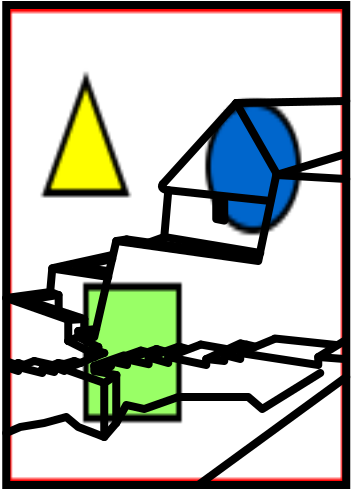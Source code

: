 <?xml version="1.0" encoding="UTF-8"?>
<dia:diagram xmlns:dia="http://www.lysator.liu.se/~alla/dia/">
  <dia:layer name="Segundo plano" visible="true" connectable="true">
    <dia:object type="Standard - Image" version="0" id="O0">
      <dia:attribute name="obj_pos">
        <dia:point val="17,23"/>
      </dia:attribute>
      <dia:attribute name="obj_bb">
        <dia:rectangle val="17,23;34,47.044"/>
      </dia:attribute>
      <dia:attribute name="elem_corner">
        <dia:point val="17,23"/>
      </dia:attribute>
      <dia:attribute name="elem_width">
        <dia:real val="17"/>
      </dia:attribute>
      <dia:attribute name="elem_height">
        <dia:real val="24.044"/>
      </dia:attribute>
      <dia:attribute name="draw_border">
        <dia:boolean val="false"/>
      </dia:attribute>
      <dia:attribute name="keep_aspect">
        <dia:boolean val="true"/>
      </dia:attribute>
      <dia:attribute name="file">
        <dia:string>#/home/fernando/Proyectos/LIBROS/FORMULATION/CUENTO-ZANDOR/ebook/book/pictures/cuzco-casa-1b.jpg#</dia:string>
      </dia:attribute>
    </dia:object>
  </dia:layer>
  <dia:layer name="Nova camada 1" visible="true" connectable="true" active="true">
    <dia:object type="Standard - PolyLine" version="0" id="O1">
      <dia:attribute name="obj_pos">
        <dia:point val="21.5,39.2"/>
      </dia:attribute>
      <dia:attribute name="obj_bb">
        <dia:rectangle val="19.747,31.291;34.211,39.868"/>
      </dia:attribute>
      <dia:attribute name="poly_points">
        <dia:point val="21.5,39.2"/>
        <dia:point val="20.6,39.3"/>
        <dia:point val="21.4,39.6"/>
        <dia:point val="22.5,34.8"/>
        <dia:point val="29.6,35.8"/>
        <dia:point val="30.5,31.5"/>
        <dia:point val="34,31.7"/>
      </dia:attribute>
      <dia:attribute name="line_width">
        <dia:real val="0.4"/>
      </dia:attribute>
      <dia:attribute name="line_join">
        <dia:enum val="1"/>
      </dia:attribute>
      <dia:attribute name="line_caps">
        <dia:enum val="1"/>
      </dia:attribute>
    </dia:object>
    <dia:object type="Standard - PolyLine" version="0" id="O2">
      <dia:attribute name="obj_pos">
        <dia:point val="17.05,41.12"/>
      </dia:attribute>
      <dia:attribute name="obj_bb">
        <dia:rectangle val="16.798,40.167;34.115,42.121"/>
      </dia:attribute>
      <dia:attribute name="poly_points">
        <dia:point val="17.05,41.12"/>
        <dia:point val="17.6,41.3"/>
        <dia:point val="17.6,41.1"/>
        <dia:point val="18.8,41.4"/>
        <dia:point val="18.8,41.2"/>
        <dia:point val="19.4,41.35"/>
        <dia:point val="19.4,41.1"/>
        <dia:point val="19.9,41.3"/>
        <dia:point val="19.9,41.2"/>
        <dia:point val="21.9,41.9"/>
        <dia:point val="22.51,41.502"/>
        <dia:point val="21.4,41.3"/>
        <dia:point val="21.4,41.04"/>
        <dia:point val="21.9,41.18"/>
        <dia:point val="21.9,41"/>
        <dia:point val="22.24,41.06"/>
        <dia:point val="22.24,40.82"/>
        <dia:point val="23.04,41"/>
        <dia:point val="23.04,40.72"/>
        <dia:point val="24.12,40.96"/>
        <dia:point val="24.12,40.62"/>
        <dia:point val="25.1,40.9"/>
        <dia:point val="25.1,40.6"/>
        <dia:point val="27,41"/>
        <dia:point val="27,40.7"/>
        <dia:point val="27.9,40.8"/>
        <dia:point val="27.9,40.5"/>
        <dia:point val="28.7,40.7"/>
        <dia:point val="28.7,40.4"/>
        <dia:point val="32.6,41"/>
        <dia:point val="32.6,40.6"/>
        <dia:point val="33.9,40.7"/>
      </dia:attribute>
      <dia:attribute name="line_width">
        <dia:real val="0.4"/>
      </dia:attribute>
      <dia:attribute name="line_join">
        <dia:enum val="1"/>
      </dia:attribute>
      <dia:attribute name="line_caps">
        <dia:enum val="1"/>
      </dia:attribute>
    </dia:object>
    <dia:object type="Standard - Line" version="0" id="O3">
      <dia:attribute name="obj_pos">
        <dia:point val="30.4,39.7"/>
      </dia:attribute>
      <dia:attribute name="obj_bb">
        <dia:rectangle val="28.439,39.439;30.661,40.661"/>
      </dia:attribute>
      <dia:attribute name="conn_endpoints">
        <dia:point val="30.4,39.7"/>
        <dia:point val="28.7,40.4"/>
      </dia:attribute>
      <dia:attribute name="numcp">
        <dia:int val="1"/>
      </dia:attribute>
      <dia:attribute name="line_width">
        <dia:real val="0.4"/>
      </dia:attribute>
      <dia:attribute name="line_caps">
        <dia:enum val="1"/>
      </dia:attribute>
    </dia:object>
    <dia:object type="Standard - Line" version="0" id="O4">
      <dia:attribute name="obj_pos">
        <dia:point val="29,40"/>
      </dia:attribute>
      <dia:attribute name="obj_bb">
        <dia:rectangle val="27.635,39.735;29.265,40.765"/>
      </dia:attribute>
      <dia:attribute name="conn_endpoints">
        <dia:point val="29,40"/>
        <dia:point val="27.9,40.5"/>
      </dia:attribute>
      <dia:attribute name="numcp">
        <dia:int val="1"/>
      </dia:attribute>
      <dia:attribute name="line_width">
        <dia:real val="0.4"/>
      </dia:attribute>
      <dia:attribute name="line_caps">
        <dia:enum val="1"/>
      </dia:attribute>
    </dia:object>
    <dia:object type="Standard - Line" version="0" id="O5">
      <dia:attribute name="obj_pos">
        <dia:point val="28.7,39.92"/>
      </dia:attribute>
      <dia:attribute name="obj_bb">
        <dia:rectangle val="26.735,39.655;28.965,40.965"/>
      </dia:attribute>
      <dia:attribute name="conn_endpoints">
        <dia:point val="28.7,39.92"/>
        <dia:point val="27,40.7"/>
      </dia:attribute>
      <dia:attribute name="numcp">
        <dia:int val="1"/>
      </dia:attribute>
      <dia:attribute name="line_width">
        <dia:real val="0.4"/>
      </dia:attribute>
      <dia:attribute name="line_caps">
        <dia:enum val="1"/>
      </dia:attribute>
    </dia:object>
    <dia:object type="Standard - Line" version="0" id="O6">
      <dia:attribute name="obj_pos">
        <dia:point val="26.72,39.98"/>
      </dia:attribute>
      <dia:attribute name="obj_bb">
        <dia:rectangle val="24.842,39.722;26.978,40.858"/>
      </dia:attribute>
      <dia:attribute name="conn_endpoints">
        <dia:point val="26.72,39.98"/>
        <dia:point val="25.1,40.6"/>
      </dia:attribute>
      <dia:attribute name="numcp">
        <dia:int val="1"/>
      </dia:attribute>
      <dia:attribute name="line_width">
        <dia:real val="0.4"/>
      </dia:attribute>
      <dia:attribute name="line_caps">
        <dia:enum val="1"/>
      </dia:attribute>
    </dia:object>
    <dia:object type="Standard - Line" version="0" id="O7">
      <dia:attribute name="obj_pos">
        <dia:point val="25.62,40.08"/>
      </dia:attribute>
      <dia:attribute name="obj_bb">
        <dia:rectangle val="23.864,39.824;25.876,40.876"/>
      </dia:attribute>
      <dia:attribute name="conn_endpoints">
        <dia:point val="25.62,40.08"/>
        <dia:point val="24.12,40.62"/>
      </dia:attribute>
      <dia:attribute name="numcp">
        <dia:int val="1"/>
      </dia:attribute>
      <dia:attribute name="line_width">
        <dia:real val="0.4"/>
      </dia:attribute>
      <dia:attribute name="line_caps">
        <dia:enum val="1"/>
      </dia:attribute>
    </dia:object>
    <dia:object type="Standard - Line" version="0" id="O8">
      <dia:attribute name="obj_pos">
        <dia:point val="24.52,40.2"/>
      </dia:attribute>
      <dia:attribute name="obj_bb">
        <dia:rectangle val="22.785,39.945;24.775,40.975"/>
      </dia:attribute>
      <dia:attribute name="conn_endpoints">
        <dia:point val="24.52,40.2"/>
        <dia:point val="23.04,40.72"/>
      </dia:attribute>
      <dia:attribute name="numcp">
        <dia:int val="1"/>
      </dia:attribute>
      <dia:attribute name="line_width">
        <dia:real val="0.4"/>
      </dia:attribute>
      <dia:attribute name="line_caps">
        <dia:enum val="1"/>
      </dia:attribute>
    </dia:object>
    <dia:object type="Standard - Line" version="0" id="O9">
      <dia:attribute name="obj_pos">
        <dia:point val="23.72,40.28"/>
      </dia:attribute>
      <dia:attribute name="obj_bb">
        <dia:rectangle val="21.985,40.025;23.975,41.055"/>
      </dia:attribute>
      <dia:attribute name="conn_endpoints">
        <dia:point val="23.72,40.28"/>
        <dia:point val="22.24,40.8"/>
      </dia:attribute>
      <dia:attribute name="numcp">
        <dia:int val="1"/>
      </dia:attribute>
      <dia:attribute name="line_width">
        <dia:real val="0.4"/>
      </dia:attribute>
      <dia:attribute name="line_caps">
        <dia:enum val="1"/>
      </dia:attribute>
    </dia:object>
    <dia:object type="Standard - Line" version="0" id="O10">
      <dia:attribute name="obj_pos">
        <dia:point val="22.22,40.88"/>
      </dia:attribute>
      <dia:attribute name="obj_bb">
        <dia:rectangle val="21.649,40.629;22.471,41.231"/>
      </dia:attribute>
      <dia:attribute name="conn_endpoints">
        <dia:point val="22.22,40.88"/>
        <dia:point val="21.9,40.98"/>
      </dia:attribute>
      <dia:attribute name="numcp">
        <dia:int val="1"/>
      </dia:attribute>
      <dia:attribute name="line_width">
        <dia:real val="0.4"/>
      </dia:attribute>
      <dia:attribute name="line_caps">
        <dia:enum val="1"/>
      </dia:attribute>
    </dia:object>
    <dia:object type="Standard - Line" version="0" id="O11">
      <dia:attribute name="obj_pos">
        <dia:point val="22.88,40.52"/>
      </dia:attribute>
      <dia:attribute name="obj_bb">
        <dia:rectangle val="21.145,40.265;23.135,41.295"/>
      </dia:attribute>
      <dia:attribute name="conn_endpoints">
        <dia:point val="22.88,40.52"/>
        <dia:point val="21.4,41.04"/>
      </dia:attribute>
      <dia:attribute name="numcp">
        <dia:int val="1"/>
      </dia:attribute>
      <dia:attribute name="line_width">
        <dia:real val="0.4"/>
      </dia:attribute>
      <dia:attribute name="line_caps">
        <dia:enum val="1"/>
      </dia:attribute>
    </dia:object>
    <dia:object type="Standard - Line" version="0" id="O12">
      <dia:attribute name="obj_pos">
        <dia:point val="33.9,39.8"/>
      </dia:attribute>
      <dia:attribute name="obj_bb">
        <dia:rectangle val="32.325,39.525;34.175,40.875"/>
      </dia:attribute>
      <dia:attribute name="conn_endpoints">
        <dia:point val="33.9,39.8"/>
        <dia:point val="32.6,40.6"/>
      </dia:attribute>
      <dia:attribute name="numcp">
        <dia:int val="1"/>
      </dia:attribute>
      <dia:attribute name="line_width">
        <dia:real val="0.4"/>
      </dia:attribute>
      <dia:attribute name="line_caps">
        <dia:enum val="1"/>
      </dia:attribute>
    </dia:object>
    <dia:object type="Standard - Line" version="0" id="O13">
      <dia:attribute name="obj_pos">
        <dia:point val="33.5,40"/>
      </dia:attribute>
      <dia:attribute name="obj_bb">
        <dia:rectangle val="30.212,39.457;33.72,40.22"/>
      </dia:attribute>
      <dia:attribute name="conn_endpoints">
        <dia:point val="33.5,40"/>
        <dia:point val="30.432,39.676"/>
      </dia:attribute>
      <dia:attribute name="numcp">
        <dia:int val="1"/>
      </dia:attribute>
      <dia:attribute name="line_width">
        <dia:real val="0.4"/>
      </dia:attribute>
      <dia:attribute name="line_caps">
        <dia:enum val="1"/>
      </dia:attribute>
    </dia:object>
    <dia:object type="Standard - Line" version="0" id="O14">
      <dia:attribute name="obj_pos">
        <dia:point val="28,40.2"/>
      </dia:attribute>
      <dia:attribute name="obj_bb">
        <dia:rectangle val="26.5,39.745;28.232,40.432"/>
      </dia:attribute>
      <dia:attribute name="conn_endpoints">
        <dia:point val="28,40.2"/>
        <dia:point val="26.732,39.977"/>
      </dia:attribute>
      <dia:attribute name="numcp">
        <dia:int val="1"/>
      </dia:attribute>
      <dia:attribute name="line_width">
        <dia:real val="0.4"/>
      </dia:attribute>
      <dia:attribute name="line_caps">
        <dia:enum val="1"/>
      </dia:attribute>
    </dia:object>
    <dia:object type="Standard - Line" version="0" id="O15">
      <dia:attribute name="obj_pos">
        <dia:point val="29,39.98"/>
      </dia:attribute>
      <dia:attribute name="obj_bb">
        <dia:rectangle val="28.497,39.691;29.235,40.215"/>
      </dia:attribute>
      <dia:attribute name="conn_endpoints">
        <dia:point val="29,39.98"/>
        <dia:point val="28.732,39.926"/>
      </dia:attribute>
      <dia:attribute name="numcp">
        <dia:int val="1"/>
      </dia:attribute>
      <dia:attribute name="line_width">
        <dia:real val="0.4"/>
      </dia:attribute>
      <dia:attribute name="line_caps">
        <dia:enum val="1"/>
      </dia:attribute>
    </dia:object>
    <dia:object type="Standard - Line" version="0" id="O16">
      <dia:attribute name="obj_pos">
        <dia:point val="29.44,40.08"/>
      </dia:attribute>
      <dia:attribute name="obj_bb">
        <dia:rectangle val="28.779,39.739;29.681,40.321"/>
      </dia:attribute>
      <dia:attribute name="conn_endpoints">
        <dia:point val="29.44,40.08"/>
        <dia:point val="29.02,39.98"/>
      </dia:attribute>
      <dia:attribute name="numcp">
        <dia:int val="1"/>
      </dia:attribute>
      <dia:attribute name="line_width">
        <dia:real val="0.4"/>
      </dia:attribute>
      <dia:attribute name="line_caps">
        <dia:enum val="1"/>
      </dia:attribute>
    </dia:object>
    <dia:object type="Standard - Line" version="0" id="O17">
      <dia:attribute name="obj_pos">
        <dia:point val="26.06,40.2"/>
      </dia:attribute>
      <dia:attribute name="obj_bb">
        <dia:rectangle val="25.393,39.833;26.307,40.447"/>
      </dia:attribute>
      <dia:attribute name="conn_endpoints">
        <dia:point val="26.06,40.2"/>
        <dia:point val="25.64,40.08"/>
      </dia:attribute>
      <dia:attribute name="numcp">
        <dia:int val="1"/>
      </dia:attribute>
      <dia:attribute name="line_width">
        <dia:real val="0.4"/>
      </dia:attribute>
      <dia:attribute name="line_caps">
        <dia:enum val="1"/>
      </dia:attribute>
    </dia:object>
    <dia:object type="Standard - Line" version="0" id="O18">
      <dia:attribute name="obj_pos">
        <dia:point val="24.92,40.32"/>
      </dia:attribute>
      <dia:attribute name="obj_bb">
        <dia:rectangle val="24.253,39.953;25.167,40.567"/>
      </dia:attribute>
      <dia:attribute name="conn_endpoints">
        <dia:point val="24.92,40.32"/>
        <dia:point val="24.5,40.2"/>
      </dia:attribute>
      <dia:attribute name="numcp">
        <dia:int val="1"/>
      </dia:attribute>
      <dia:attribute name="line_width">
        <dia:real val="0.4"/>
      </dia:attribute>
      <dia:attribute name="line_caps">
        <dia:enum val="1"/>
      </dia:attribute>
    </dia:object>
    <dia:object type="Standard - Line" version="0" id="O19">
      <dia:attribute name="obj_pos">
        <dia:point val="24.06,40.36"/>
      </dia:attribute>
      <dia:attribute name="obj_bb">
        <dia:rectangle val="23.497,40.038;24.302,40.602"/>
      </dia:attribute>
      <dia:attribute name="conn_endpoints">
        <dia:point val="24.06,40.36"/>
        <dia:point val="23.74,40.28"/>
      </dia:attribute>
      <dia:attribute name="numcp">
        <dia:int val="1"/>
      </dia:attribute>
      <dia:attribute name="line_width">
        <dia:real val="0.4"/>
      </dia:attribute>
      <dia:attribute name="line_caps">
        <dia:enum val="1"/>
      </dia:attribute>
    </dia:object>
    <dia:object type="Standard - Line" version="0" id="O20">
      <dia:attribute name="obj_pos">
        <dia:point val="21.9,44.6"/>
      </dia:attribute>
      <dia:attribute name="obj_bb">
        <dia:rectangle val="21.7,41.7;22.1,44.8"/>
      </dia:attribute>
      <dia:attribute name="conn_endpoints">
        <dia:point val="21.9,44.6"/>
        <dia:point val="21.9,41.9"/>
      </dia:attribute>
      <dia:attribute name="numcp">
        <dia:int val="1"/>
      </dia:attribute>
      <dia:attribute name="line_width">
        <dia:real val="0.4"/>
      </dia:attribute>
      <dia:attribute name="line_caps">
        <dia:enum val="1"/>
      </dia:attribute>
    </dia:object>
    <dia:object type="Standard - Line" version="0" id="O21">
      <dia:attribute name="obj_pos">
        <dia:point val="22.5,43.9"/>
      </dia:attribute>
      <dia:attribute name="obj_bb">
        <dia:rectangle val="22.3,41.3;22.7,44.1"/>
      </dia:attribute>
      <dia:attribute name="conn_endpoints">
        <dia:point val="22.5,43.9"/>
        <dia:point val="22.5,41.5"/>
      </dia:attribute>
      <dia:attribute name="numcp">
        <dia:int val="1"/>
      </dia:attribute>
      <dia:attribute name="line_width">
        <dia:real val="0.4"/>
      </dia:attribute>
      <dia:attribute name="line_caps">
        <dia:enum val="1"/>
      </dia:attribute>
    </dia:object>
    <dia:object type="Standard - Line" version="0" id="O22">
      <dia:attribute name="obj_pos">
        <dia:point val="34,41.6"/>
      </dia:attribute>
      <dia:attribute name="obj_bb">
        <dia:rectangle val="26.32,41.321;34.279,47.279"/>
      </dia:attribute>
      <dia:attribute name="conn_endpoints">
        <dia:point val="34,41.6"/>
        <dia:point val="26.6,47"/>
      </dia:attribute>
      <dia:attribute name="numcp">
        <dia:int val="1"/>
      </dia:attribute>
      <dia:attribute name="line_width">
        <dia:real val="0.4"/>
      </dia:attribute>
      <dia:attribute name="line_caps">
        <dia:enum val="1"/>
      </dia:attribute>
    </dia:object>
    <dia:object type="Standard - Line" version="0" id="O23">
      <dia:attribute name="obj_pos">
        <dia:point val="33.8,30.5"/>
      </dia:attribute>
      <dia:attribute name="obj_bb">
        <dia:rectangle val="30.251,30.251;34.049,31.749"/>
      </dia:attribute>
      <dia:attribute name="conn_endpoints">
        <dia:point val="33.8,30.5"/>
        <dia:point val="30.5,31.5"/>
      </dia:attribute>
      <dia:attribute name="numcp">
        <dia:int val="1"/>
      </dia:attribute>
      <dia:attribute name="line_width">
        <dia:real val="0.4"/>
      </dia:attribute>
      <dia:attribute name="line_caps">
        <dia:enum val="1"/>
      </dia:attribute>
    </dia:object>
    <dia:object type="Standard - Line" version="0" id="O24">
      <dia:attribute name="obj_pos">
        <dia:point val="24.9,34.6"/>
      </dia:attribute>
      <dia:attribute name="obj_bb">
        <dia:rectangle val="23.864,34.344;25.156,35.136"/>
      </dia:attribute>
      <dia:attribute name="conn_endpoints">
        <dia:point val="24.9,34.6"/>
        <dia:point val="24.12,34.88"/>
      </dia:attribute>
      <dia:attribute name="numcp">
        <dia:int val="1"/>
      </dia:attribute>
      <dia:attribute name="line_width">
        <dia:real val="0.4"/>
      </dia:attribute>
      <dia:attribute name="line_caps">
        <dia:enum val="1"/>
      </dia:attribute>
    </dia:object>
    <dia:object type="Standard - Line" version="0" id="O25">
      <dia:attribute name="obj_pos">
        <dia:point val="23.02,34.72"/>
      </dia:attribute>
      <dia:attribute name="obj_bb">
        <dia:rectangle val="22.272,34.492;23.248,35.028"/>
      </dia:attribute>
      <dia:attribute name="conn_endpoints">
        <dia:point val="23.02,34.72"/>
        <dia:point val="22.5,34.8"/>
      </dia:attribute>
      <dia:attribute name="numcp">
        <dia:int val="1"/>
      </dia:attribute>
      <dia:attribute name="line_width">
        <dia:real val="0.4"/>
      </dia:attribute>
      <dia:attribute name="line_caps">
        <dia:enum val="1"/>
      </dia:attribute>
    </dia:object>
    <dia:object type="Standard - Line" version="0" id="O26">
      <dia:attribute name="obj_pos">
        <dia:point val="29.7,35.4"/>
      </dia:attribute>
      <dia:attribute name="obj_bb">
        <dia:rectangle val="24.67,34.37;29.93,35.63"/>
      </dia:attribute>
      <dia:attribute name="conn_endpoints">
        <dia:point val="29.7,35.4"/>
        <dia:point val="24.9,34.6"/>
      </dia:attribute>
      <dia:attribute name="numcp">
        <dia:int val="1"/>
      </dia:attribute>
      <dia:attribute name="line_width">
        <dia:real val="0.4"/>
      </dia:attribute>
      <dia:attribute name="line_caps">
        <dia:enum val="1"/>
      </dia:attribute>
    </dia:object>
    <dia:object type="Standard - Line" version="0" id="O27">
      <dia:attribute name="obj_pos">
        <dia:point val="25.1,32.3"/>
      </dia:attribute>
      <dia:attribute name="obj_bb">
        <dia:rectangle val="24.683,32.083;25.317,34.817"/>
      </dia:attribute>
      <dia:attribute name="conn_endpoints">
        <dia:point val="25.1,32.3"/>
        <dia:point val="24.9,34.6"/>
      </dia:attribute>
      <dia:attribute name="numcp">
        <dia:int val="1"/>
      </dia:attribute>
      <dia:attribute name="line_width">
        <dia:real val="0.4"/>
      </dia:attribute>
      <dia:attribute name="line_caps">
        <dia:enum val="1"/>
      </dia:attribute>
    </dia:object>
    <dia:object type="Standard - Polygon" version="0" id="O28">
      <dia:attribute name="obj_pos">
        <dia:point val="27.5,32.8"/>
      </dia:attribute>
      <dia:attribute name="obj_bb">
        <dia:rectangle val="27.3,32.579;28.1,34.024"/>
      </dia:attribute>
      <dia:attribute name="poly_points">
        <dia:point val="27.5,32.8"/>
        <dia:point val="27.9,32.84"/>
        <dia:point val="27.9,33.78"/>
        <dia:point val="27.5,33.7"/>
      </dia:attribute>
      <dia:attribute name="line_width">
        <dia:real val="0.4"/>
      </dia:attribute>
      <dia:attribute name="show_background">
        <dia:boolean val="false"/>
      </dia:attribute>
      <dia:attribute name="line_join">
        <dia:enum val="1"/>
      </dia:attribute>
    </dia:object>
    <dia:object type="Standard - Line" version="0" id="O29">
      <dia:attribute name="obj_pos">
        <dia:point val="30.2,32.8"/>
      </dia:attribute>
      <dia:attribute name="obj_bb">
        <dia:rectangle val="24.88,32.04;30.42,33.02"/>
      </dia:attribute>
      <dia:attribute name="conn_endpoints">
        <dia:point val="30.2,32.8"/>
        <dia:point val="25.1,32.26"/>
      </dia:attribute>
      <dia:attribute name="numcp">
        <dia:int val="1"/>
      </dia:attribute>
      <dia:attribute name="line_width">
        <dia:real val="0.4"/>
      </dia:attribute>
      <dia:attribute name="line_caps">
        <dia:enum val="1"/>
      </dia:attribute>
    </dia:object>
    <dia:object type="Standard - Line" version="0" id="O30">
      <dia:attribute name="obj_pos">
        <dia:point val="28.5,27.9"/>
      </dia:attribute>
      <dia:attribute name="obj_bb">
        <dia:rectangle val="24.558,27.617;28.782,32.222"/>
      </dia:attribute>
      <dia:attribute name="conn_endpoints">
        <dia:point val="28.5,27.9"/>
        <dia:point val="24.84,31.94"/>
      </dia:attribute>
      <dia:attribute name="numcp">
        <dia:int val="1"/>
      </dia:attribute>
      <dia:attribute name="line_width">
        <dia:real val="0.4"/>
      </dia:attribute>
      <dia:attribute name="line_caps">
        <dia:enum val="1"/>
      </dia:attribute>
    </dia:object>
    <dia:object type="Standard - Line" version="0" id="O31">
      <dia:attribute name="obj_pos">
        <dia:point val="34,27.8"/>
      </dia:attribute>
      <dia:attribute name="obj_bb">
        <dia:rectangle val="28.296,27.596;34.204,28.104"/>
      </dia:attribute>
      <dia:attribute name="conn_endpoints">
        <dia:point val="34,27.8"/>
        <dia:point val="28.5,27.9"/>
      </dia:attribute>
      <dia:attribute name="numcp">
        <dia:int val="1"/>
      </dia:attribute>
      <dia:attribute name="line_width">
        <dia:real val="0.4"/>
      </dia:attribute>
      <dia:attribute name="line_caps">
        <dia:enum val="1"/>
      </dia:attribute>
    </dia:object>
    <dia:object type="Standard - Line" version="0" id="O32">
      <dia:attribute name="obj_pos">
        <dia:point val="30.5,31.4"/>
      </dia:attribute>
      <dia:attribute name="obj_bb">
        <dia:rectangle val="28.227,27.627;30.773,31.673"/>
      </dia:attribute>
      <dia:attribute name="conn_endpoints">
        <dia:point val="30.5,31.4"/>
        <dia:point val="28.5,27.9"/>
      </dia:attribute>
      <dia:attribute name="numcp">
        <dia:int val="1"/>
      </dia:attribute>
      <dia:attribute name="line_width">
        <dia:real val="0.4"/>
      </dia:attribute>
      <dia:attribute name="line_caps">
        <dia:enum val="1"/>
      </dia:attribute>
    </dia:object>
    <dia:object type="Standard - BezierLine" version="0" id="O33">
      <dia:attribute name="obj_pos">
        <dia:point val="24.82,31.96"/>
      </dia:attribute>
      <dia:attribute name="obj_bb">
        <dia:rectangle val="24.541,31.681;25.319,32.468"/>
      </dia:attribute>
      <dia:attribute name="bez_points">
        <dia:point val="24.82,31.96"/>
        <dia:point val="24.7,32.13"/>
        <dia:point val="24.88,32.25"/>
        <dia:point val="25.11,32.26"/>
      </dia:attribute>
      <dia:attribute name="corner_types">
        <dia:enum val="0"/>
        <dia:enum val="0"/>
      </dia:attribute>
      <dia:attribute name="line_width">
        <dia:real val="0.4"/>
      </dia:attribute>
      <dia:attribute name="line_join">
        <dia:enum val="1"/>
      </dia:attribute>
      <dia:attribute name="line_caps">
        <dia:enum val="1"/>
      </dia:attribute>
    </dia:object>
    <dia:object type="Standard - Line" version="0" id="O34">
      <dia:attribute name="obj_pos">
        <dia:point val="29.6,35.65"/>
      </dia:attribute>
      <dia:attribute name="obj_bb">
        <dia:rectangle val="22.794,34.494;29.826,35.876"/>
      </dia:attribute>
      <dia:attribute name="conn_endpoints">
        <dia:point val="29.6,35.65"/>
        <dia:point val="23.02,34.72"/>
      </dia:attribute>
      <dia:attribute name="numcp">
        <dia:int val="1"/>
      </dia:attribute>
      <dia:attribute name="line_width">
        <dia:real val="0.4"/>
      </dia:attribute>
      <dia:attribute name="line_caps">
        <dia:enum val="1"/>
      </dia:attribute>
    </dia:object>
    <dia:object type="Standard - Line" version="0" id="O35">
      <dia:attribute name="obj_pos">
        <dia:point val="22.1,36.6"/>
      </dia:attribute>
      <dia:attribute name="obj_bb">
        <dia:rectangle val="19.092,35.952;22.328,36.828"/>
      </dia:attribute>
      <dia:attribute name="conn_endpoints">
        <dia:point val="22.1,36.6"/>
        <dia:point val="19.32,36.18"/>
      </dia:attribute>
      <dia:attribute name="numcp">
        <dia:int val="1"/>
      </dia:attribute>
      <dia:attribute name="line_width">
        <dia:real val="0.4"/>
      </dia:attribute>
      <dia:attribute name="line_caps">
        <dia:enum val="1"/>
      </dia:attribute>
    </dia:object>
    <dia:object type="Standard - Line" version="0" id="O36">
      <dia:attribute name="obj_pos">
        <dia:point val="22.1,36.3"/>
      </dia:attribute>
      <dia:attribute name="obj_bb">
        <dia:rectangle val="20.277,35.877;22.323,36.523"/>
      </dia:attribute>
      <dia:attribute name="conn_endpoints">
        <dia:point val="22.1,36.3"/>
        <dia:point val="20.5,36.1"/>
      </dia:attribute>
      <dia:attribute name="numcp">
        <dia:int val="1"/>
      </dia:attribute>
      <dia:attribute name="line_width">
        <dia:real val="0.4"/>
      </dia:attribute>
      <dia:attribute name="line_caps">
        <dia:enum val="1"/>
      </dia:attribute>
    </dia:object>
    <dia:object type="Standard - Line" version="0" id="O37">
      <dia:attribute name="obj_pos">
        <dia:point val="20.5,36.1"/>
      </dia:attribute>
      <dia:attribute name="obj_bb">
        <dia:rectangle val="20.261,35.461;22.539,36.339"/>
      </dia:attribute>
      <dia:attribute name="conn_endpoints">
        <dia:point val="20.5,36.1"/>
        <dia:point val="22.3,35.7"/>
      </dia:attribute>
      <dia:attribute name="numcp">
        <dia:int val="1"/>
      </dia:attribute>
      <dia:attribute name="line_width">
        <dia:real val="0.4"/>
      </dia:attribute>
      <dia:attribute name="line_caps">
        <dia:enum val="1"/>
      </dia:attribute>
    </dia:object>
    <dia:object type="Standard - Line" version="0" id="O38">
      <dia:attribute name="obj_pos">
        <dia:point val="19.3,36.16"/>
      </dia:attribute>
      <dia:attribute name="obj_bb">
        <dia:rectangle val="19.062,35.262;22.538,36.398"/>
      </dia:attribute>
      <dia:attribute name="conn_endpoints">
        <dia:point val="19.3,36.16"/>
        <dia:point val="22.3,35.5"/>
      </dia:attribute>
      <dia:attribute name="numcp">
        <dia:int val="1"/>
      </dia:attribute>
      <dia:attribute name="line_width">
        <dia:real val="0.4"/>
      </dia:attribute>
      <dia:attribute name="line_caps">
        <dia:enum val="1"/>
      </dia:attribute>
    </dia:object>
    <dia:object type="Standard - Line" version="0" id="O39">
      <dia:attribute name="obj_pos">
        <dia:point val="19.2,37.3"/>
      </dia:attribute>
      <dia:attribute name="obj_bb">
        <dia:rectangle val="18.983,35.963;19.517,37.517"/>
      </dia:attribute>
      <dia:attribute name="conn_endpoints">
        <dia:point val="19.2,37.3"/>
        <dia:point val="19.3,36.18"/>
      </dia:attribute>
      <dia:attribute name="numcp">
        <dia:int val="1"/>
      </dia:attribute>
      <dia:attribute name="line_width">
        <dia:real val="0.4"/>
      </dia:attribute>
      <dia:attribute name="line_caps">
        <dia:enum val="1"/>
      </dia:attribute>
    </dia:object>
    <dia:object type="Standard - Line" version="0" id="O40">
      <dia:attribute name="obj_pos">
        <dia:point val="17,37.65"/>
      </dia:attribute>
      <dia:attribute name="obj_bb">
        <dia:rectangle val="16.775,37.125;19.425,37.875"/>
      </dia:attribute>
      <dia:attribute name="conn_endpoints">
        <dia:point val="17,37.65"/>
        <dia:point val="19.2,37.35"/>
      </dia:attribute>
      <dia:attribute name="numcp">
        <dia:int val="1"/>
      </dia:attribute>
      <dia:attribute name="line_width">
        <dia:real val="0.4"/>
      </dia:attribute>
      <dia:attribute name="line_caps">
        <dia:enum val="1"/>
      </dia:attribute>
    </dia:object>
    <dia:object type="Standard - Line" version="0" id="O41">
      <dia:attribute name="obj_pos">
        <dia:point val="18,37.75"/>
      </dia:attribute>
      <dia:attribute name="obj_bb">
        <dia:rectangle val="17.771,37.272;19.828,37.978"/>
      </dia:attribute>
      <dia:attribute name="conn_endpoints">
        <dia:point val="18,37.75"/>
        <dia:point val="19.6,37.5"/>
      </dia:attribute>
      <dia:attribute name="numcp">
        <dia:int val="1"/>
      </dia:attribute>
      <dia:attribute name="line_width">
        <dia:real val="0.4"/>
      </dia:attribute>
      <dia:attribute name="line_caps">
        <dia:enum val="1"/>
      </dia:attribute>
    </dia:object>
    <dia:object type="Standard - Line" version="0" id="O42">
      <dia:attribute name="obj_pos">
        <dia:point val="17,37.65"/>
      </dia:attribute>
      <dia:attribute name="obj_bb">
        <dia:rectangle val="16.745,37.395;20.355,38.995"/>
      </dia:attribute>
      <dia:attribute name="conn_endpoints">
        <dia:point val="17,37.65"/>
        <dia:point val="20.1,38.74"/>
      </dia:attribute>
      <dia:attribute name="numcp">
        <dia:int val="1"/>
      </dia:attribute>
      <dia:attribute name="line_width">
        <dia:real val="0.4"/>
      </dia:attribute>
      <dia:attribute name="line_caps">
        <dia:enum val="1"/>
      </dia:attribute>
    </dia:object>
    <dia:object type="Standard - Line" version="0" id="O43">
      <dia:attribute name="obj_pos">
        <dia:point val="18,37.75"/>
      </dia:attribute>
      <dia:attribute name="obj_bb">
        <dia:rectangle val="17.748,37.498;21.152,38.952"/>
      </dia:attribute>
      <dia:attribute name="conn_endpoints">
        <dia:point val="18,37.75"/>
        <dia:point val="20.9,38.7"/>
      </dia:attribute>
      <dia:attribute name="numcp">
        <dia:int val="1"/>
      </dia:attribute>
      <dia:attribute name="line_width">
        <dia:real val="0.4"/>
      </dia:attribute>
      <dia:attribute name="line_caps">
        <dia:enum val="1"/>
      </dia:attribute>
    </dia:object>
    <dia:object type="Standard - Line" version="0" id="O44">
      <dia:attribute name="obj_pos">
        <dia:point val="19.6,37.5"/>
      </dia:attribute>
      <dia:attribute name="obj_bb">
        <dia:rectangle val="18.922,37.082;19.858,37.758"/>
      </dia:attribute>
      <dia:attribute name="conn_endpoints">
        <dia:point val="19.6,37.5"/>
        <dia:point val="19.18,37.34"/>
      </dia:attribute>
      <dia:attribute name="numcp">
        <dia:int val="1"/>
      </dia:attribute>
      <dia:attribute name="line_width">
        <dia:real val="0.4"/>
      </dia:attribute>
      <dia:attribute name="line_caps">
        <dia:enum val="1"/>
      </dia:attribute>
    </dia:object>
    <dia:object type="Standard - Line" version="0" id="O45">
      <dia:attribute name="obj_pos">
        <dia:point val="19.62,38.24"/>
      </dia:attribute>
      <dia:attribute name="obj_bb">
        <dia:rectangle val="19.42,37.3;19.82,38.44"/>
      </dia:attribute>
      <dia:attribute name="conn_endpoints">
        <dia:point val="19.62,38.24"/>
        <dia:point val="19.62,37.5"/>
      </dia:attribute>
      <dia:attribute name="numcp">
        <dia:int val="1"/>
      </dia:attribute>
      <dia:attribute name="line_width">
        <dia:real val="0.4"/>
      </dia:attribute>
      <dia:attribute name="line_caps">
        <dia:enum val="1"/>
      </dia:attribute>
    </dia:object>
    <dia:object type="Standard - Line" version="0" id="O46">
      <dia:attribute name="obj_pos">
        <dia:point val="20.1,39.8"/>
      </dia:attribute>
      <dia:attribute name="obj_bb">
        <dia:rectangle val="19.9,38.54;20.3,40"/>
      </dia:attribute>
      <dia:attribute name="conn_endpoints">
        <dia:point val="20.1,39.8"/>
        <dia:point val="20.1,38.74"/>
      </dia:attribute>
      <dia:attribute name="numcp">
        <dia:int val="1"/>
      </dia:attribute>
      <dia:attribute name="line_width">
        <dia:real val="0.4"/>
      </dia:attribute>
      <dia:attribute name="line_caps">
        <dia:enum val="1"/>
      </dia:attribute>
    </dia:object>
    <dia:object type="Standard - Line" version="0" id="O47">
      <dia:attribute name="obj_pos">
        <dia:point val="20.1,39.8"/>
      </dia:attribute>
      <dia:attribute name="obj_bb">
        <dia:rectangle val="19.832,39.532;21.368,40.568"/>
      </dia:attribute>
      <dia:attribute name="conn_endpoints">
        <dia:point val="20.1,39.8"/>
        <dia:point val="21.1,40.3"/>
      </dia:attribute>
      <dia:attribute name="numcp">
        <dia:int val="1"/>
      </dia:attribute>
      <dia:attribute name="line_width">
        <dia:real val="0.4"/>
      </dia:attribute>
      <dia:attribute name="line_caps">
        <dia:enum val="1"/>
      </dia:attribute>
    </dia:object>
    <dia:object type="Standard - Line" version="0" id="O48">
      <dia:attribute name="obj_pos">
        <dia:point val="20.6,39.6"/>
      </dia:attribute>
      <dia:attribute name="obj_bb">
        <dia:rectangle val="20.332,39.332;21.868,40.368"/>
      </dia:attribute>
      <dia:attribute name="conn_endpoints">
        <dia:point val="20.6,39.6"/>
        <dia:point val="21.6,40.1"/>
      </dia:attribute>
      <dia:attribute name="numcp">
        <dia:int val="1"/>
      </dia:attribute>
      <dia:attribute name="line_width">
        <dia:real val="0.4"/>
      </dia:attribute>
      <dia:attribute name="line_caps">
        <dia:enum val="1"/>
      </dia:attribute>
    </dia:object>
    <dia:object type="Standard - Line" version="0" id="O49">
      <dia:attribute name="obj_pos">
        <dia:point val="21.1,40.3"/>
      </dia:attribute>
      <dia:attribute name="obj_bb">
        <dia:rectangle val="20.84,39.84;21.86,40.56"/>
      </dia:attribute>
      <dia:attribute name="conn_endpoints">
        <dia:point val="21.1,40.3"/>
        <dia:point val="21.6,40.1"/>
      </dia:attribute>
      <dia:attribute name="numcp">
        <dia:int val="1"/>
      </dia:attribute>
      <dia:attribute name="line_width">
        <dia:real val="0.4"/>
      </dia:attribute>
      <dia:attribute name="line_caps">
        <dia:enum val="1"/>
      </dia:attribute>
    </dia:object>
    <dia:object type="Standard - Line" version="0" id="O50">
      <dia:attribute name="obj_pos">
        <dia:point val="20.1,39.8"/>
      </dia:attribute>
      <dia:attribute name="obj_bb">
        <dia:rectangle val="19.84,39.34;20.86,40.06"/>
      </dia:attribute>
      <dia:attribute name="conn_endpoints">
        <dia:point val="20.1,39.8"/>
        <dia:point val="20.6,39.6"/>
      </dia:attribute>
      <dia:attribute name="numcp">
        <dia:int val="1"/>
      </dia:attribute>
      <dia:attribute name="line_width">
        <dia:real val="0.4"/>
      </dia:attribute>
      <dia:attribute name="line_caps">
        <dia:enum val="1"/>
      </dia:attribute>
    </dia:object>
    <dia:object type="Standard - Line" version="0" id="O51">
      <dia:attribute name="obj_pos">
        <dia:point val="20.6,39.6"/>
      </dia:attribute>
      <dia:attribute name="obj_bb">
        <dia:rectangle val="20.4,39.1;20.8,39.8"/>
      </dia:attribute>
      <dia:attribute name="conn_endpoints">
        <dia:point val="20.6,39.6"/>
        <dia:point val="20.6,39.3"/>
      </dia:attribute>
      <dia:attribute name="numcp">
        <dia:int val="1"/>
      </dia:attribute>
      <dia:attribute name="line_width">
        <dia:real val="0.4"/>
      </dia:attribute>
      <dia:attribute name="line_caps">
        <dia:enum val="1"/>
      </dia:attribute>
    </dia:object>
    <dia:object type="Standard - Line" version="0" id="O52">
      <dia:attribute name="obj_pos">
        <dia:point val="21.1,40.5"/>
      </dia:attribute>
      <dia:attribute name="obj_bb">
        <dia:rectangle val="20.84,40.04;21.86,40.76"/>
      </dia:attribute>
      <dia:attribute name="conn_endpoints">
        <dia:point val="21.1,40.5"/>
        <dia:point val="21.6,40.3"/>
      </dia:attribute>
      <dia:attribute name="numcp">
        <dia:int val="1"/>
      </dia:attribute>
      <dia:attribute name="line_width">
        <dia:real val="0.4"/>
      </dia:attribute>
      <dia:attribute name="line_caps">
        <dia:enum val="1"/>
      </dia:attribute>
    </dia:object>
    <dia:object type="Standard - Line" version="0" id="O53">
      <dia:attribute name="obj_pos">
        <dia:point val="21.4,40.6"/>
      </dia:attribute>
      <dia:attribute name="obj_bb">
        <dia:rectangle val="21.14,40.14;22.16,40.86"/>
      </dia:attribute>
      <dia:attribute name="conn_endpoints">
        <dia:point val="21.4,40.6"/>
        <dia:point val="21.9,40.4"/>
      </dia:attribute>
      <dia:attribute name="numcp">
        <dia:int val="1"/>
      </dia:attribute>
      <dia:attribute name="line_width">
        <dia:real val="0.4"/>
      </dia:attribute>
      <dia:attribute name="line_caps">
        <dia:enum val="1"/>
      </dia:attribute>
    </dia:object>
    <dia:object type="Standard - Line" version="0" id="O54">
      <dia:attribute name="obj_pos">
        <dia:point val="21.1,40.5"/>
      </dia:attribute>
      <dia:attribute name="obj_bb">
        <dia:rectangle val="20.9,40.1;21.3,40.7"/>
      </dia:attribute>
      <dia:attribute name="conn_endpoints">
        <dia:point val="21.1,40.5"/>
        <dia:point val="21.1,40.3"/>
      </dia:attribute>
      <dia:attribute name="numcp">
        <dia:int val="1"/>
      </dia:attribute>
      <dia:attribute name="line_width">
        <dia:real val="0.4"/>
      </dia:attribute>
      <dia:attribute name="line_caps">
        <dia:enum val="1"/>
      </dia:attribute>
    </dia:object>
    <dia:object type="Standard - Line" version="0" id="O55">
      <dia:attribute name="obj_pos">
        <dia:point val="21.6,40.3"/>
      </dia:attribute>
      <dia:attribute name="obj_bb">
        <dia:rectangle val="21.4,39.9;21.8,40.5"/>
      </dia:attribute>
      <dia:attribute name="conn_endpoints">
        <dia:point val="21.6,40.3"/>
        <dia:point val="21.6,40.1"/>
      </dia:attribute>
      <dia:attribute name="numcp">
        <dia:int val="1"/>
      </dia:attribute>
      <dia:attribute name="line_width">
        <dia:real val="0.4"/>
      </dia:attribute>
      <dia:attribute name="line_caps">
        <dia:enum val="1"/>
      </dia:attribute>
    </dia:object>
    <dia:object type="Standard - Line" version="0" id="O56">
      <dia:attribute name="obj_pos">
        <dia:point val="21.4,40.6"/>
      </dia:attribute>
      <dia:attribute name="obj_bb">
        <dia:rectangle val="20.847,40.247;21.653,40.853"/>
      </dia:attribute>
      <dia:attribute name="conn_endpoints">
        <dia:point val="21.4,40.6"/>
        <dia:point val="21.1,40.5"/>
      </dia:attribute>
      <dia:attribute name="numcp">
        <dia:int val="1"/>
      </dia:attribute>
      <dia:attribute name="line_width">
        <dia:real val="0.4"/>
      </dia:attribute>
      <dia:attribute name="line_caps">
        <dia:enum val="1"/>
      </dia:attribute>
    </dia:object>
    <dia:object type="Standard - Line" version="0" id="O57">
      <dia:attribute name="obj_pos">
        <dia:point val="21.9,40.4"/>
      </dia:attribute>
      <dia:attribute name="obj_bb">
        <dia:rectangle val="21.347,40.047;22.153,40.653"/>
      </dia:attribute>
      <dia:attribute name="conn_endpoints">
        <dia:point val="21.9,40.4"/>
        <dia:point val="21.6,40.3"/>
      </dia:attribute>
      <dia:attribute name="numcp">
        <dia:int val="1"/>
      </dia:attribute>
      <dia:attribute name="line_width">
        <dia:real val="0.4"/>
      </dia:attribute>
      <dia:attribute name="line_caps">
        <dia:enum val="1"/>
      </dia:attribute>
    </dia:object>
    <dia:object type="Standard - Line" version="0" id="O58">
      <dia:attribute name="obj_pos">
        <dia:point val="19.4,41.1"/>
      </dia:attribute>
      <dia:attribute name="obj_bb">
        <dia:rectangle val="19.151,40.551;20.649,41.349"/>
      </dia:attribute>
      <dia:attribute name="conn_endpoints">
        <dia:point val="19.4,41.1"/>
        <dia:point val="20.4,40.8"/>
      </dia:attribute>
      <dia:attribute name="numcp">
        <dia:int val="1"/>
      </dia:attribute>
      <dia:attribute name="line_width">
        <dia:real val="0.4"/>
      </dia:attribute>
      <dia:attribute name="line_caps">
        <dia:enum val="1"/>
      </dia:attribute>
    </dia:object>
    <dia:object type="Standard - Line" version="0" id="O59">
      <dia:attribute name="obj_pos">
        <dia:point val="18.8,41.2"/>
      </dia:attribute>
      <dia:attribute name="obj_bb">
        <dia:rectangle val="18.543,40.642;19.858,41.458"/>
      </dia:attribute>
      <dia:attribute name="conn_endpoints">
        <dia:point val="18.8,41.2"/>
        <dia:point val="19.6,40.9"/>
      </dia:attribute>
      <dia:attribute name="numcp">
        <dia:int val="1"/>
      </dia:attribute>
      <dia:attribute name="line_width">
        <dia:real val="0.4"/>
      </dia:attribute>
      <dia:attribute name="line_caps">
        <dia:enum val="1"/>
      </dia:attribute>
    </dia:object>
    <dia:object type="Standard - Line" version="0" id="O60">
      <dia:attribute name="obj_pos">
        <dia:point val="17.6,41.1"/>
      </dia:attribute>
      <dia:attribute name="obj_bb">
        <dia:rectangle val="17.343,40.542;18.657,41.358"/>
      </dia:attribute>
      <dia:attribute name="conn_endpoints">
        <dia:point val="17.6,41.1"/>
        <dia:point val="18.4,40.8"/>
      </dia:attribute>
      <dia:attribute name="numcp">
        <dia:int val="1"/>
      </dia:attribute>
      <dia:attribute name="line_width">
        <dia:real val="0.4"/>
      </dia:attribute>
      <dia:attribute name="line_caps">
        <dia:enum val="1"/>
      </dia:attribute>
    </dia:object>
    <dia:object type="Standard - Line" version="0" id="O61">
      <dia:attribute name="obj_pos">
        <dia:point val="17.05,41.11"/>
      </dia:attribute>
      <dia:attribute name="obj_bb">
        <dia:rectangle val="16.792,40.642;17.858,41.368"/>
      </dia:attribute>
      <dia:attribute name="conn_endpoints">
        <dia:point val="17.05,41.11"/>
        <dia:point val="17.6,40.9"/>
      </dia:attribute>
      <dia:attribute name="numcp">
        <dia:int val="1"/>
      </dia:attribute>
      <dia:attribute name="line_width">
        <dia:real val="0.4"/>
      </dia:attribute>
      <dia:attribute name="line_caps">
        <dia:enum val="1"/>
      </dia:attribute>
    </dia:object>
    <dia:object type="Standard - Line" version="0" id="O62">
      <dia:attribute name="obj_pos">
        <dia:point val="18.4,40.8"/>
      </dia:attribute>
      <dia:attribute name="obj_bb">
        <dia:rectangle val="18.161,40.561;19.539,41.239"/>
      </dia:attribute>
      <dia:attribute name="conn_endpoints">
        <dia:point val="18.4,40.8"/>
        <dia:point val="19.3,41"/>
      </dia:attribute>
      <dia:attribute name="numcp">
        <dia:int val="1"/>
      </dia:attribute>
      <dia:attribute name="line_width">
        <dia:real val="0.4"/>
      </dia:attribute>
      <dia:attribute name="line_caps">
        <dia:enum val="1"/>
      </dia:attribute>
    </dia:object>
    <dia:object type="Standard - Line" version="0" id="O63">
      <dia:attribute name="obj_pos">
        <dia:point val="17.6,40.9"/>
      </dia:attribute>
      <dia:attribute name="obj_bb">
        <dia:rectangle val="17.347,40.647;18.153,41.253"/>
      </dia:attribute>
      <dia:attribute name="conn_endpoints">
        <dia:point val="17.6,40.9"/>
        <dia:point val="17.9,41"/>
      </dia:attribute>
      <dia:attribute name="numcp">
        <dia:int val="1"/>
      </dia:attribute>
      <dia:attribute name="line_width">
        <dia:real val="0.4"/>
      </dia:attribute>
      <dia:attribute name="line_caps">
        <dia:enum val="1"/>
      </dia:attribute>
    </dia:object>
    <dia:object type="Standard - Line" version="0" id="O64">
      <dia:attribute name="obj_pos">
        <dia:point val="19.6,40.9"/>
      </dia:attribute>
      <dia:attribute name="obj_bb">
        <dia:rectangle val="19.37,40.67;20.13,41.18"/>
      </dia:attribute>
      <dia:attribute name="conn_endpoints">
        <dia:point val="19.6,40.9"/>
        <dia:point val="19.9,40.95"/>
      </dia:attribute>
      <dia:attribute name="numcp">
        <dia:int val="1"/>
      </dia:attribute>
      <dia:attribute name="line_width">
        <dia:real val="0.4"/>
      </dia:attribute>
      <dia:attribute name="line_caps">
        <dia:enum val="1"/>
      </dia:attribute>
      <dia:connections>
        <dia:connection handle="1" to="O58" connection="0"/>
      </dia:connections>
    </dia:object>
    <dia:object type="Standard - Line" version="0" id="O65">
      <dia:attribute name="obj_pos">
        <dia:point val="20.9,39.2"/>
      </dia:attribute>
      <dia:attribute name="obj_bb">
        <dia:rectangle val="20.7,38.5;21.1,39.4"/>
      </dia:attribute>
      <dia:attribute name="conn_endpoints">
        <dia:point val="20.9,39.2"/>
        <dia:point val="20.9,38.7"/>
      </dia:attribute>
      <dia:attribute name="numcp">
        <dia:int val="1"/>
      </dia:attribute>
      <dia:attribute name="line_width">
        <dia:real val="0.4"/>
      </dia:attribute>
      <dia:attribute name="line_caps">
        <dia:enum val="1"/>
      </dia:attribute>
    </dia:object>
    <dia:object type="Standard - Line" version="0" id="O66">
      <dia:attribute name="obj_pos">
        <dia:point val="20.1,38.75"/>
      </dia:attribute>
      <dia:attribute name="obj_bb">
        <dia:rectangle val="19.888,38.488;21.112,38.962"/>
      </dia:attribute>
      <dia:attribute name="conn_endpoints">
        <dia:point val="20.1,38.75"/>
        <dia:point val="20.9,38.7"/>
      </dia:attribute>
      <dia:attribute name="numcp">
        <dia:int val="1"/>
      </dia:attribute>
      <dia:attribute name="line_width">
        <dia:real val="0.4"/>
      </dia:attribute>
      <dia:attribute name="line_caps">
        <dia:enum val="1"/>
      </dia:attribute>
    </dia:object>
    <dia:object type="Standard - Line" version="0" id="O67">
      <dia:attribute name="obj_pos">
        <dia:point val="20.7,40.9"/>
      </dia:attribute>
      <dia:attribute name="obj_bb">
        <dia:rectangle val="20.147,40.547;20.953,41.153"/>
      </dia:attribute>
      <dia:attribute name="conn_endpoints">
        <dia:point val="20.7,40.9"/>
        <dia:point val="20.4,40.8"/>
      </dia:attribute>
      <dia:attribute name="numcp">
        <dia:int val="1"/>
      </dia:attribute>
      <dia:attribute name="line_width">
        <dia:real val="0.4"/>
      </dia:attribute>
      <dia:attribute name="line_caps">
        <dia:enum val="1"/>
      </dia:attribute>
    </dia:object>
    <dia:object type="Standard - Line" version="0" id="O68">
      <dia:attribute name="obj_pos">
        <dia:point val="19.9,41.2"/>
      </dia:attribute>
      <dia:attribute name="obj_bb">
        <dia:rectangle val="19.642,40.642;20.957,41.458"/>
      </dia:attribute>
      <dia:attribute name="conn_endpoints">
        <dia:point val="19.9,41.2"/>
        <dia:point val="20.7,40.9"/>
      </dia:attribute>
      <dia:attribute name="numcp">
        <dia:int val="1"/>
      </dia:attribute>
      <dia:attribute name="line_width">
        <dia:real val="0.4"/>
      </dia:attribute>
      <dia:attribute name="line_caps">
        <dia:enum val="1"/>
      </dia:attribute>
    </dia:object>
    <dia:object type="Standard - Line" version="0" id="O69">
      <dia:attribute name="obj_pos">
        <dia:point val="20.7,40.9"/>
      </dia:attribute>
      <dia:attribute name="obj_bb">
        <dia:rectangle val="20.437,40.337;21.663,41.163"/>
      </dia:attribute>
      <dia:attribute name="conn_endpoints">
        <dia:point val="20.7,40.9"/>
        <dia:point val="21.4,40.6"/>
      </dia:attribute>
      <dia:attribute name="numcp">
        <dia:int val="1"/>
      </dia:attribute>
      <dia:attribute name="line_width">
        <dia:real val="0.4"/>
      </dia:attribute>
      <dia:attribute name="line_caps">
        <dia:enum val="1"/>
      </dia:attribute>
    </dia:object>
    <dia:object type="Standard - Line" version="0" id="O70">
      <dia:attribute name="obj_pos">
        <dia:point val="17.1,40.85"/>
      </dia:attribute>
      <dia:attribute name="obj_bb">
        <dia:rectangle val="16.847,40.597;17.653,41.203"/>
      </dia:attribute>
      <dia:attribute name="conn_endpoints">
        <dia:point val="17.1,40.85"/>
        <dia:point val="17.4,40.95"/>
      </dia:attribute>
      <dia:attribute name="numcp">
        <dia:int val="1"/>
      </dia:attribute>
      <dia:attribute name="line_width">
        <dia:real val="0.4"/>
      </dia:attribute>
      <dia:attribute name="line_caps">
        <dia:enum val="1"/>
      </dia:attribute>
    </dia:object>
    <dia:object type="Standard - PolyLine" version="0" id="O71">
      <dia:attribute name="obj_pos">
        <dia:point val="17,44.4"/>
      </dia:attribute>
      <dia:attribute name="obj_bb">
        <dia:rectangle val="16.737,41.125;32.975,44.837"/>
      </dia:attribute>
      <dia:attribute name="poly_points">
        <dia:point val="17,44.4"/>
        <dia:point val="17.7,44.1"/>
        <dia:point val="18.9,43.9"/>
        <dia:point val="20,43.6"/>
        <dia:point val="20.6,44.1"/>
        <dia:point val="21.9,44.6"/>
        <dia:point val="22.5,43.9"/>
        <dia:point val="23,43"/>
        <dia:point val="23.9,43.2"/>
        <dia:point val="25.6,42.6"/>
        <dia:point val="29.1,42.6"/>
        <dia:point val="29.8,43.2"/>
        <dia:point val="32.7,41.4"/>
      </dia:attribute>
      <dia:attribute name="line_width">
        <dia:real val="0.4"/>
      </dia:attribute>
      <dia:attribute name="line_join">
        <dia:enum val="1"/>
      </dia:attribute>
      <dia:attribute name="line_caps">
        <dia:enum val="1"/>
      </dia:attribute>
    </dia:object>
  </dia:layer>
  <dia:layer name="Nova camada 2" visible="true" connectable="true">
    <dia:object type="Standard - Box" version="0" id="O72">
      <dia:attribute name="obj_pos">
        <dia:point val="17,23"/>
      </dia:attribute>
      <dia:attribute name="obj_bb">
        <dia:rectangle val="16.8,22.8;34.2,47.2"/>
      </dia:attribute>
      <dia:attribute name="elem_corner">
        <dia:point val="17,23"/>
      </dia:attribute>
      <dia:attribute name="elem_width">
        <dia:real val="17"/>
      </dia:attribute>
      <dia:attribute name="elem_height">
        <dia:real val="24"/>
      </dia:attribute>
      <dia:attribute name="border_width">
        <dia:real val="0.4"/>
      </dia:attribute>
      <dia:attribute name="show_background">
        <dia:boolean val="false"/>
      </dia:attribute>
    </dia:object>
  </dia:layer>
</dia:diagram>
